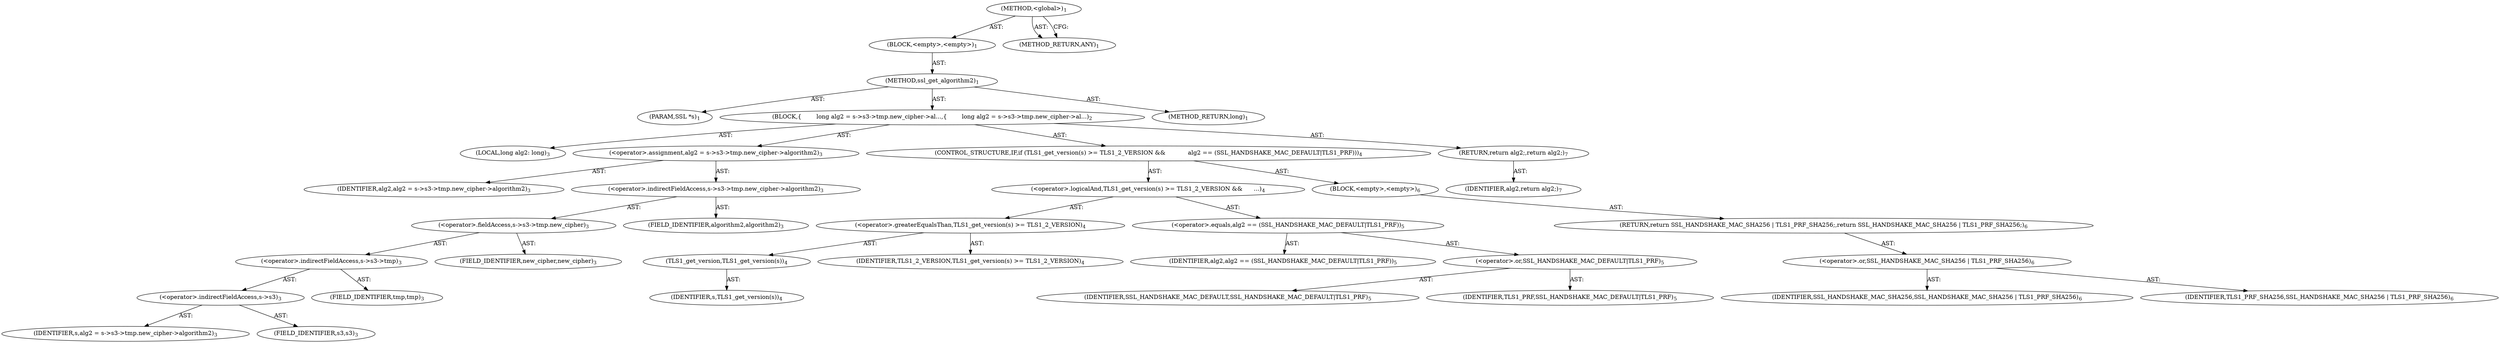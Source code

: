 digraph "&lt;global&gt;" {  
"6" [label = <(METHOD,&lt;global&gt;)<SUB>1</SUB>> ]
"7" [label = <(BLOCK,&lt;empty&gt;,&lt;empty&gt;)<SUB>1</SUB>> ]
"8" [label = <(METHOD,ssl_get_algorithm2)<SUB>1</SUB>> ]
"9" [label = <(PARAM,SSL *s)<SUB>1</SUB>> ]
"10" [label = <(BLOCK,{
        long alg2 = s-&gt;s3-&gt;tmp.new_cipher-&gt;al...,{
        long alg2 = s-&gt;s3-&gt;tmp.new_cipher-&gt;al...)<SUB>2</SUB>> ]
"11" [label = <(LOCAL,long alg2: long)<SUB>3</SUB>> ]
"12" [label = <(&lt;operator&gt;.assignment,alg2 = s-&gt;s3-&gt;tmp.new_cipher-&gt;algorithm2)<SUB>3</SUB>> ]
"13" [label = <(IDENTIFIER,alg2,alg2 = s-&gt;s3-&gt;tmp.new_cipher-&gt;algorithm2)<SUB>3</SUB>> ]
"14" [label = <(&lt;operator&gt;.indirectFieldAccess,s-&gt;s3-&gt;tmp.new_cipher-&gt;algorithm2)<SUB>3</SUB>> ]
"15" [label = <(&lt;operator&gt;.fieldAccess,s-&gt;s3-&gt;tmp.new_cipher)<SUB>3</SUB>> ]
"16" [label = <(&lt;operator&gt;.indirectFieldAccess,s-&gt;s3-&gt;tmp)<SUB>3</SUB>> ]
"17" [label = <(&lt;operator&gt;.indirectFieldAccess,s-&gt;s3)<SUB>3</SUB>> ]
"18" [label = <(IDENTIFIER,s,alg2 = s-&gt;s3-&gt;tmp.new_cipher-&gt;algorithm2)<SUB>3</SUB>> ]
"19" [label = <(FIELD_IDENTIFIER,s3,s3)<SUB>3</SUB>> ]
"20" [label = <(FIELD_IDENTIFIER,tmp,tmp)<SUB>3</SUB>> ]
"21" [label = <(FIELD_IDENTIFIER,new_cipher,new_cipher)<SUB>3</SUB>> ]
"22" [label = <(FIELD_IDENTIFIER,algorithm2,algorithm2)<SUB>3</SUB>> ]
"23" [label = <(CONTROL_STRUCTURE,IF,if (TLS1_get_version(s) &gt;= TLS1_2_VERSION &amp;&amp;
            alg2 == (SSL_HANDSHAKE_MAC_DEFAULT|TLS1_PRF)))<SUB>4</SUB>> ]
"24" [label = <(&lt;operator&gt;.logicalAnd,TLS1_get_version(s) &gt;= TLS1_2_VERSION &amp;&amp;
      ...)<SUB>4</SUB>> ]
"25" [label = <(&lt;operator&gt;.greaterEqualsThan,TLS1_get_version(s) &gt;= TLS1_2_VERSION)<SUB>4</SUB>> ]
"26" [label = <(TLS1_get_version,TLS1_get_version(s))<SUB>4</SUB>> ]
"27" [label = <(IDENTIFIER,s,TLS1_get_version(s))<SUB>4</SUB>> ]
"28" [label = <(IDENTIFIER,TLS1_2_VERSION,TLS1_get_version(s) &gt;= TLS1_2_VERSION)<SUB>4</SUB>> ]
"29" [label = <(&lt;operator&gt;.equals,alg2 == (SSL_HANDSHAKE_MAC_DEFAULT|TLS1_PRF))<SUB>5</SUB>> ]
"30" [label = <(IDENTIFIER,alg2,alg2 == (SSL_HANDSHAKE_MAC_DEFAULT|TLS1_PRF))<SUB>5</SUB>> ]
"31" [label = <(&lt;operator&gt;.or,SSL_HANDSHAKE_MAC_DEFAULT|TLS1_PRF)<SUB>5</SUB>> ]
"32" [label = <(IDENTIFIER,SSL_HANDSHAKE_MAC_DEFAULT,SSL_HANDSHAKE_MAC_DEFAULT|TLS1_PRF)<SUB>5</SUB>> ]
"33" [label = <(IDENTIFIER,TLS1_PRF,SSL_HANDSHAKE_MAC_DEFAULT|TLS1_PRF)<SUB>5</SUB>> ]
"34" [label = <(BLOCK,&lt;empty&gt;,&lt;empty&gt;)<SUB>6</SUB>> ]
"35" [label = <(RETURN,return SSL_HANDSHAKE_MAC_SHA256 | TLS1_PRF_SHA256;,return SSL_HANDSHAKE_MAC_SHA256 | TLS1_PRF_SHA256;)<SUB>6</SUB>> ]
"36" [label = <(&lt;operator&gt;.or,SSL_HANDSHAKE_MAC_SHA256 | TLS1_PRF_SHA256)<SUB>6</SUB>> ]
"37" [label = <(IDENTIFIER,SSL_HANDSHAKE_MAC_SHA256,SSL_HANDSHAKE_MAC_SHA256 | TLS1_PRF_SHA256)<SUB>6</SUB>> ]
"38" [label = <(IDENTIFIER,TLS1_PRF_SHA256,SSL_HANDSHAKE_MAC_SHA256 | TLS1_PRF_SHA256)<SUB>6</SUB>> ]
"39" [label = <(RETURN,return alg2;,return alg2;)<SUB>7</SUB>> ]
"40" [label = <(IDENTIFIER,alg2,return alg2;)<SUB>7</SUB>> ]
"41" [label = <(METHOD_RETURN,long)<SUB>1</SUB>> ]
"43" [label = <(METHOD_RETURN,ANY)<SUB>1</SUB>> ]
  "6" -> "7"  [ label = "AST: "] 
  "6" -> "43"  [ label = "AST: "] 
  "7" -> "8"  [ label = "AST: "] 
  "8" -> "9"  [ label = "AST: "] 
  "8" -> "10"  [ label = "AST: "] 
  "8" -> "41"  [ label = "AST: "] 
  "10" -> "11"  [ label = "AST: "] 
  "10" -> "12"  [ label = "AST: "] 
  "10" -> "23"  [ label = "AST: "] 
  "10" -> "39"  [ label = "AST: "] 
  "12" -> "13"  [ label = "AST: "] 
  "12" -> "14"  [ label = "AST: "] 
  "14" -> "15"  [ label = "AST: "] 
  "14" -> "22"  [ label = "AST: "] 
  "15" -> "16"  [ label = "AST: "] 
  "15" -> "21"  [ label = "AST: "] 
  "16" -> "17"  [ label = "AST: "] 
  "16" -> "20"  [ label = "AST: "] 
  "17" -> "18"  [ label = "AST: "] 
  "17" -> "19"  [ label = "AST: "] 
  "23" -> "24"  [ label = "AST: "] 
  "23" -> "34"  [ label = "AST: "] 
  "24" -> "25"  [ label = "AST: "] 
  "24" -> "29"  [ label = "AST: "] 
  "25" -> "26"  [ label = "AST: "] 
  "25" -> "28"  [ label = "AST: "] 
  "26" -> "27"  [ label = "AST: "] 
  "29" -> "30"  [ label = "AST: "] 
  "29" -> "31"  [ label = "AST: "] 
  "31" -> "32"  [ label = "AST: "] 
  "31" -> "33"  [ label = "AST: "] 
  "34" -> "35"  [ label = "AST: "] 
  "35" -> "36"  [ label = "AST: "] 
  "36" -> "37"  [ label = "AST: "] 
  "36" -> "38"  [ label = "AST: "] 
  "39" -> "40"  [ label = "AST: "] 
  "6" -> "43"  [ label = "CFG: "] 
}
